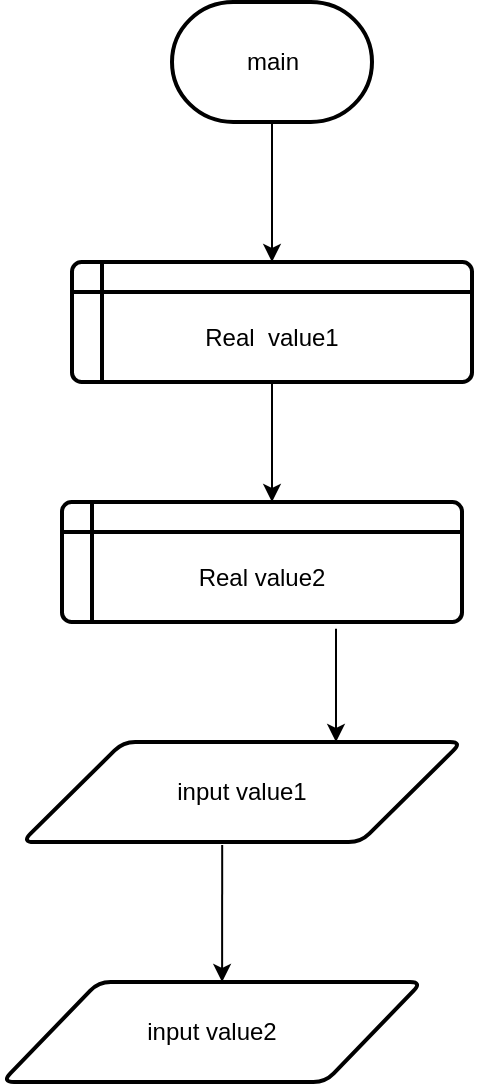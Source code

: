 <mxfile version="21.7.5" type="device">
  <diagram name="Page-1" id="X0LUoOAu8PStVMjpMLWU">
    <mxGraphModel dx="872" dy="473" grid="1" gridSize="10" guides="1" tooltips="1" connect="1" arrows="1" fold="1" page="1" pageScale="1" pageWidth="850" pageHeight="1100" math="0" shadow="0">
      <root>
        <mxCell id="0" />
        <mxCell id="1" parent="0" />
        <mxCell id="zIL-u41yC9HqVV0SELrX-1" value="" style="strokeWidth=2;html=1;shape=mxgraph.flowchart.terminator;whiteSpace=wrap;" vertex="1" parent="1">
          <mxGeometry x="375" y="30" width="100" height="60" as="geometry" />
        </mxCell>
        <mxCell id="zIL-u41yC9HqVV0SELrX-2" value="main" style="text;html=1;align=center;verticalAlign=middle;resizable=0;points=[];autosize=1;strokeColor=none;fillColor=none;" vertex="1" parent="1">
          <mxGeometry x="400" y="45" width="50" height="30" as="geometry" />
        </mxCell>
        <mxCell id="zIL-u41yC9HqVV0SELrX-3" value="" style="endArrow=classic;html=1;rounded=0;exitX=0.5;exitY=1;exitDx=0;exitDy=0;exitPerimeter=0;" edge="1" parent="1" source="zIL-u41yC9HqVV0SELrX-1">
          <mxGeometry width="50" height="50" relative="1" as="geometry">
            <mxPoint x="380" y="210" as="sourcePoint" />
            <mxPoint x="425" y="160" as="targetPoint" />
          </mxGeometry>
        </mxCell>
        <mxCell id="zIL-u41yC9HqVV0SELrX-5" value="&lt;br&gt;Real&amp;nbsp; value1" style="shape=internalStorage;whiteSpace=wrap;html=1;dx=15;dy=15;rounded=1;arcSize=8;strokeWidth=2;" vertex="1" parent="1">
          <mxGeometry x="325" y="160" width="200" height="60" as="geometry" />
        </mxCell>
        <mxCell id="zIL-u41yC9HqVV0SELrX-8" value="" style="endArrow=classic;html=1;rounded=0;" edge="1" parent="1" source="zIL-u41yC9HqVV0SELrX-5">
          <mxGeometry width="50" height="50" relative="1" as="geometry">
            <mxPoint x="370" y="320" as="sourcePoint" />
            <mxPoint x="425" y="280" as="targetPoint" />
          </mxGeometry>
        </mxCell>
        <mxCell id="zIL-u41yC9HqVV0SELrX-9" value="&lt;br&gt;Real value2" style="shape=internalStorage;whiteSpace=wrap;html=1;dx=15;dy=15;rounded=1;arcSize=8;strokeWidth=2;" vertex="1" parent="1">
          <mxGeometry x="320" y="280" width="200" height="60" as="geometry" />
        </mxCell>
        <mxCell id="zIL-u41yC9HqVV0SELrX-11" value="input value1" style="shape=parallelogram;html=1;strokeWidth=2;perimeter=parallelogramPerimeter;whiteSpace=wrap;rounded=1;arcSize=12;size=0.23;" vertex="1" parent="1">
          <mxGeometry x="300" y="400" width="220" height="50" as="geometry" />
        </mxCell>
        <mxCell id="zIL-u41yC9HqVV0SELrX-12" value="input value2" style="shape=parallelogram;html=1;strokeWidth=2;perimeter=parallelogramPerimeter;whiteSpace=wrap;rounded=1;arcSize=12;size=0.23;" vertex="1" parent="1">
          <mxGeometry x="290" y="520" width="210" height="50" as="geometry" />
        </mxCell>
        <mxCell id="zIL-u41yC9HqVV0SELrX-22" style="edgeStyle=orthogonalEdgeStyle;rounded=0;orthogonalLoop=1;jettySize=auto;html=1;exitX=1;exitY=0.5;exitDx=0;exitDy=0;" edge="1" parent="1">
          <mxGeometry relative="1" as="geometry">
            <mxPoint x="520" y="410" as="targetPoint" />
            <mxPoint x="520" y="410" as="sourcePoint" />
          </mxGeometry>
        </mxCell>
        <mxCell id="zIL-u41yC9HqVV0SELrX-26" value="" style="endArrow=classic;html=1;rounded=0;exitX=0.685;exitY=1.056;exitDx=0;exitDy=0;exitPerimeter=0;" edge="1" parent="1" source="zIL-u41yC9HqVV0SELrX-9">
          <mxGeometry width="50" height="50" relative="1" as="geometry">
            <mxPoint x="410" y="450" as="sourcePoint" />
            <mxPoint x="457" y="400" as="targetPoint" />
          </mxGeometry>
        </mxCell>
        <mxCell id="zIL-u41yC9HqVV0SELrX-27" value="" style="endArrow=classic;html=1;rounded=0;exitX=0.455;exitY=1.029;exitDx=0;exitDy=0;exitPerimeter=0;entryX=0.524;entryY=0;entryDx=0;entryDy=0;entryPerimeter=0;" edge="1" parent="1" source="zIL-u41yC9HqVV0SELrX-11" target="zIL-u41yC9HqVV0SELrX-12">
          <mxGeometry width="50" height="50" relative="1" as="geometry">
            <mxPoint x="340" y="570" as="sourcePoint" />
            <mxPoint x="400" y="510" as="targetPoint" />
          </mxGeometry>
        </mxCell>
      </root>
    </mxGraphModel>
  </diagram>
</mxfile>
